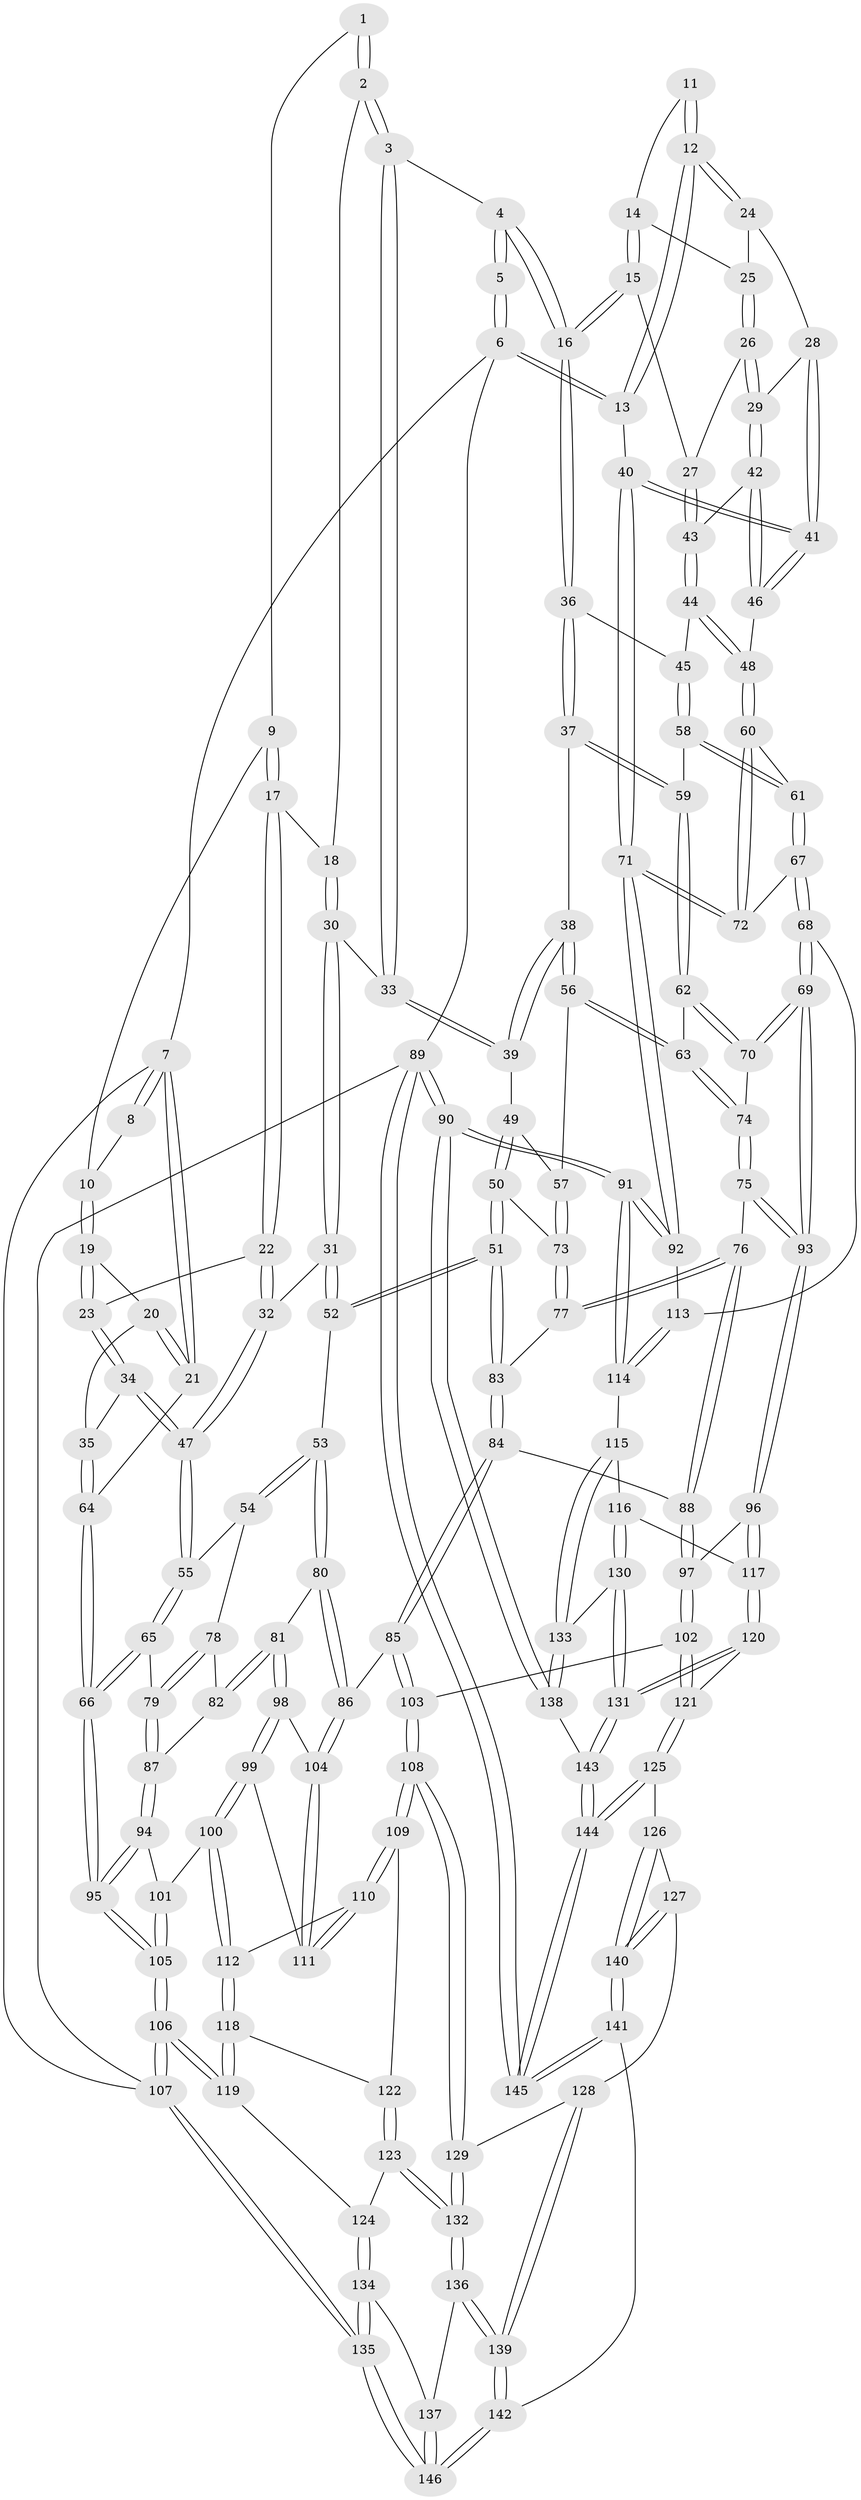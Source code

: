 // coarse degree distribution, {2: 0.0410958904109589, 4: 0.5205479452054794, 3: 0.410958904109589, 5: 0.0273972602739726}
// Generated by graph-tools (version 1.1) at 2025/38/03/04/25 23:38:24]
// undirected, 146 vertices, 362 edges
graph export_dot {
  node [color=gray90,style=filled];
  1 [pos="+0.17871338205125212+0"];
  2 [pos="+0.5158095882483654+0"];
  3 [pos="+0.5876726400255523+0"];
  4 [pos="+0.6675378317732911+0"];
  5 [pos="+0.8473574247041443+0"];
  6 [pos="+1+0"];
  7 [pos="+0+0"];
  8 [pos="+0.04297890330848802+0"];
  9 [pos="+0.20826527794417937+0.041548431956188764"];
  10 [pos="+0.10689427678896377+0.03267311839997938"];
  11 [pos="+0.9782288191543048+0.04503029075332532"];
  12 [pos="+1+0.1890949420956721"];
  13 [pos="+1+0.21855206972243565"];
  14 [pos="+0.9369785275285376+0.08777126876865844"];
  15 [pos="+0.7292454528888858+0"];
  16 [pos="+0.7013981288653357+0"];
  17 [pos="+0.24152161970315172+0.06859587231413955"];
  18 [pos="+0.4095726905151991+0"];
  19 [pos="+0.08478993028680261+0.09763035032523769"];
  20 [pos="+0+0.0961540610757134"];
  21 [pos="+0+0.011503532055625041"];
  22 [pos="+0.21372999611734628+0.13130233809044417"];
  23 [pos="+0.11129943707666118+0.13762478735869124"];
  24 [pos="+0.9542023209433194+0.1021990085069833"];
  25 [pos="+0.9376397969148847+0.08857258737933471"];
  26 [pos="+0.900304110343771+0.15729553938607108"];
  27 [pos="+0.8269649080292973+0.11631256540082856"];
  28 [pos="+0.925807287544057+0.1632375760606882"];
  29 [pos="+0.9086276463638547+0.16500990824825976"];
  30 [pos="+0.37034941011259653+0.1955561584114459"];
  31 [pos="+0.3611118199419049+0.2065590984145008"];
  32 [pos="+0.2585212480457876+0.19608796344972"];
  33 [pos="+0.5148228895019166+0.22293681296381054"];
  34 [pos="+0.09368032581274444+0.24511561210024013"];
  35 [pos="+0.038866506100222006+0.2525176391176893"];
  36 [pos="+0.6853813390147822+0.16805690340285073"];
  37 [pos="+0.6334956025681693+0.243195925472892"];
  38 [pos="+0.584535200681846+0.25000109601676007"];
  39 [pos="+0.5239224678517751+0.23463120358345999"];
  40 [pos="+1+0.24613184604046834"];
  41 [pos="+1+0.2532442951797389"];
  42 [pos="+0.8949892064032762+0.22760167727165276"];
  43 [pos="+0.8405335568204646+0.2255032239018236"];
  44 [pos="+0.812307243715987+0.2533536098101357"];
  45 [pos="+0.780134681199032+0.25818979652567153"];
  46 [pos="+0.9702284843050276+0.28663263149620766"];
  47 [pos="+0.15998455694560576+0.3060730481487698"];
  48 [pos="+0.8896981155976486+0.35180953846244467"];
  49 [pos="+0.5043791257765189+0.27507163474262497"];
  50 [pos="+0.3897458469502812+0.3689304592892352"];
  51 [pos="+0.37396660827237066+0.37085108853422194"];
  52 [pos="+0.36615273875845517+0.3661041584805287"];
  53 [pos="+0.30911311789200296+0.3796017947799081"];
  54 [pos="+0.1818803004203576+0.3626824594578626"];
  55 [pos="+0.17346180383074863+0.35339616069357155"];
  56 [pos="+0.548069147785749+0.3767714098365196"];
  57 [pos="+0.5467299567155105+0.37694522011255993"];
  58 [pos="+0.7445092671383852+0.3502687703419432"];
  59 [pos="+0.6721095397187574+0.349398302279578"];
  60 [pos="+0.871992017279517+0.38992899484889937"];
  61 [pos="+0.8291626191063974+0.4298364153927971"];
  62 [pos="+0.6639509935306934+0.3593601189679822"];
  63 [pos="+0.6096956600244123+0.3940883779596193"];
  64 [pos="+0+0.3397303598517885"];
  65 [pos="+0+0.4365663976741649"];
  66 [pos="+0+0.4268466513149836"];
  67 [pos="+0.8130890907197923+0.5516250005705542"];
  68 [pos="+0.8084848276801062+0.5620877394547285"];
  69 [pos="+0.8027326262662069+0.5657558665722072"];
  70 [pos="+0.7181901873264914+0.5040651524859455"];
  71 [pos="+1+0.445110269295006"];
  72 [pos="+1+0.4561209646598557"];
  73 [pos="+0.5149327862306277+0.3911228780816309"];
  74 [pos="+0.6139878941276413+0.46955056590014005"];
  75 [pos="+0.5640428144339118+0.5211283922258136"];
  76 [pos="+0.5578773104767416+0.5238071967925035"];
  77 [pos="+0.5210806607372018+0.4877108361369951"];
  78 [pos="+0.18026407963288232+0.37094656633334777"];
  79 [pos="+0.049527121328718726+0.4934745473588967"];
  80 [pos="+0.2640056999144221+0.5478426692869107"];
  81 [pos="+0.26278874195865637+0.5482118974252946"];
  82 [pos="+0.17235191825565693+0.48437841389740954"];
  83 [pos="+0.40457759758039896+0.48859478055158806"];
  84 [pos="+0.39423567462008857+0.5393594470864708"];
  85 [pos="+0.3795659556085047+0.5685704201592879"];
  86 [pos="+0.3500153021769662+0.5689498155465819"];
  87 [pos="+0.10899141157872978+0.5382992361298453"];
  88 [pos="+0.5460214339780244+0.5543155600533287"];
  89 [pos="+1+1"];
  90 [pos="+1+1"];
  91 [pos="+1+0.8002238997098227"];
  92 [pos="+1+0.4997743656314821"];
  93 [pos="+0.7659556397379351+0.6177601021511162"];
  94 [pos="+0.1090395560263425+0.573990185952015"];
  95 [pos="+0+0.6708481421951297"];
  96 [pos="+0.7492668604071129+0.6540066935985094"];
  97 [pos="+0.5404671309749967+0.6680859368583607"];
  98 [pos="+0.23467951111382376+0.5913693427808566"];
  99 [pos="+0.2124078265663234+0.6175564609316981"];
  100 [pos="+0.16049827664530442+0.6600381914064164"];
  101 [pos="+0.1559271864436428+0.6563870664914421"];
  102 [pos="+0.482304621640183+0.7171356355131947"];
  103 [pos="+0.4531546125230793+0.7169816631873203"];
  104 [pos="+0.30043460223304147+0.6424691937672491"];
  105 [pos="+0+0.7016619602484251"];
  106 [pos="+0+0.8411192431834879"];
  107 [pos="+0+1"];
  108 [pos="+0.41147654609110923+0.7459866697452038"];
  109 [pos="+0.4000166054416812+0.7464425690211216"];
  110 [pos="+0.3074485423264963+0.7073428896235925"];
  111 [pos="+0.29673236655471086+0.6580825971358769"];
  112 [pos="+0.17339501543024707+0.7152689426427168"];
  113 [pos="+0.8821948066705242+0.5968070731788931"];
  114 [pos="+1+0.7741218143086235"];
  115 [pos="+0.9738165396314311+0.8019682889495617"];
  116 [pos="+0.8833300431019792+0.7881115780586357"];
  117 [pos="+0.757392039887614+0.706263397028569"];
  118 [pos="+0.16437225426351884+0.7499252302984023"];
  119 [pos="+0.15895806979474267+0.7599187892770981"];
  120 [pos="+0.7036792457120821+0.8263365881089945"];
  121 [pos="+0.5927443865537837+0.8621609346015725"];
  122 [pos="+0.31045358328994377+0.8018482718124016"];
  123 [pos="+0.2929552357941253+0.8330038653328474"];
  124 [pos="+0.174499024896657+0.8409881425046422"];
  125 [pos="+0.5897645352575713+0.8710394173780437"];
  126 [pos="+0.5641473663437105+0.8957706559763399"];
  127 [pos="+0.45342777887259117+0.9109455742782467"];
  128 [pos="+0.42875568076219617+0.905890808523566"];
  129 [pos="+0.40347241431729947+0.8467904941506065"];
  130 [pos="+0.8103755348367304+0.8991719307550019"];
  131 [pos="+0.772837542909375+0.9121031853612392"];
  132 [pos="+0.30113661546060205+0.9112757633214496"];
  133 [pos="+0.9000761127017647+0.917435782504746"];
  134 [pos="+0.1663086333437278+0.9256126311782727"];
  135 [pos="+0+1"];
  136 [pos="+0.30100962445449153+0.9115488431723195"];
  137 [pos="+0.285490397130154+0.9246720065990437"];
  138 [pos="+0.9049932844580353+0.9369781986055636"];
  139 [pos="+0.39966297785715466+0.954032014232426"];
  140 [pos="+0.508246272061157+1"];
  141 [pos="+0.47993094806871994+1"];
  142 [pos="+0.39541196318922733+1"];
  143 [pos="+0.7527644947536482+1"];
  144 [pos="+0.7484458531082894+1"];
  145 [pos="+0.747526715500778+1"];
  146 [pos="+0.3919046523391995+1"];
  1 -- 2;
  1 -- 2;
  1 -- 9;
  2 -- 3;
  2 -- 3;
  2 -- 18;
  3 -- 4;
  3 -- 33;
  3 -- 33;
  4 -- 5;
  4 -- 5;
  4 -- 16;
  4 -- 16;
  5 -- 6;
  5 -- 6;
  6 -- 7;
  6 -- 13;
  6 -- 13;
  6 -- 89;
  7 -- 8;
  7 -- 8;
  7 -- 21;
  7 -- 21;
  7 -- 107;
  8 -- 10;
  9 -- 10;
  9 -- 17;
  9 -- 17;
  10 -- 19;
  10 -- 19;
  11 -- 12;
  11 -- 12;
  11 -- 14;
  12 -- 13;
  12 -- 13;
  12 -- 24;
  12 -- 24;
  13 -- 40;
  14 -- 15;
  14 -- 15;
  14 -- 25;
  15 -- 16;
  15 -- 16;
  15 -- 27;
  16 -- 36;
  16 -- 36;
  17 -- 18;
  17 -- 22;
  17 -- 22;
  18 -- 30;
  18 -- 30;
  19 -- 20;
  19 -- 23;
  19 -- 23;
  20 -- 21;
  20 -- 21;
  20 -- 35;
  21 -- 64;
  22 -- 23;
  22 -- 32;
  22 -- 32;
  23 -- 34;
  23 -- 34;
  24 -- 25;
  24 -- 28;
  25 -- 26;
  25 -- 26;
  26 -- 27;
  26 -- 29;
  26 -- 29;
  27 -- 43;
  27 -- 43;
  28 -- 29;
  28 -- 41;
  28 -- 41;
  29 -- 42;
  29 -- 42;
  30 -- 31;
  30 -- 31;
  30 -- 33;
  31 -- 32;
  31 -- 52;
  31 -- 52;
  32 -- 47;
  32 -- 47;
  33 -- 39;
  33 -- 39;
  34 -- 35;
  34 -- 47;
  34 -- 47;
  35 -- 64;
  35 -- 64;
  36 -- 37;
  36 -- 37;
  36 -- 45;
  37 -- 38;
  37 -- 59;
  37 -- 59;
  38 -- 39;
  38 -- 39;
  38 -- 56;
  38 -- 56;
  39 -- 49;
  40 -- 41;
  40 -- 41;
  40 -- 71;
  40 -- 71;
  41 -- 46;
  41 -- 46;
  42 -- 43;
  42 -- 46;
  42 -- 46;
  43 -- 44;
  43 -- 44;
  44 -- 45;
  44 -- 48;
  44 -- 48;
  45 -- 58;
  45 -- 58;
  46 -- 48;
  47 -- 55;
  47 -- 55;
  48 -- 60;
  48 -- 60;
  49 -- 50;
  49 -- 50;
  49 -- 57;
  50 -- 51;
  50 -- 51;
  50 -- 73;
  51 -- 52;
  51 -- 52;
  51 -- 83;
  51 -- 83;
  52 -- 53;
  53 -- 54;
  53 -- 54;
  53 -- 80;
  53 -- 80;
  54 -- 55;
  54 -- 78;
  55 -- 65;
  55 -- 65;
  56 -- 57;
  56 -- 63;
  56 -- 63;
  57 -- 73;
  57 -- 73;
  58 -- 59;
  58 -- 61;
  58 -- 61;
  59 -- 62;
  59 -- 62;
  60 -- 61;
  60 -- 72;
  60 -- 72;
  61 -- 67;
  61 -- 67;
  62 -- 63;
  62 -- 70;
  62 -- 70;
  63 -- 74;
  63 -- 74;
  64 -- 66;
  64 -- 66;
  65 -- 66;
  65 -- 66;
  65 -- 79;
  66 -- 95;
  66 -- 95;
  67 -- 68;
  67 -- 68;
  67 -- 72;
  68 -- 69;
  68 -- 69;
  68 -- 113;
  69 -- 70;
  69 -- 70;
  69 -- 93;
  69 -- 93;
  70 -- 74;
  71 -- 72;
  71 -- 72;
  71 -- 92;
  71 -- 92;
  73 -- 77;
  73 -- 77;
  74 -- 75;
  74 -- 75;
  75 -- 76;
  75 -- 93;
  75 -- 93;
  76 -- 77;
  76 -- 77;
  76 -- 88;
  76 -- 88;
  77 -- 83;
  78 -- 79;
  78 -- 79;
  78 -- 82;
  79 -- 87;
  79 -- 87;
  80 -- 81;
  80 -- 86;
  80 -- 86;
  81 -- 82;
  81 -- 82;
  81 -- 98;
  81 -- 98;
  82 -- 87;
  83 -- 84;
  83 -- 84;
  84 -- 85;
  84 -- 85;
  84 -- 88;
  85 -- 86;
  85 -- 103;
  85 -- 103;
  86 -- 104;
  86 -- 104;
  87 -- 94;
  87 -- 94;
  88 -- 97;
  88 -- 97;
  89 -- 90;
  89 -- 90;
  89 -- 145;
  89 -- 145;
  89 -- 107;
  90 -- 91;
  90 -- 91;
  90 -- 138;
  90 -- 138;
  91 -- 92;
  91 -- 92;
  91 -- 114;
  91 -- 114;
  92 -- 113;
  93 -- 96;
  93 -- 96;
  94 -- 95;
  94 -- 95;
  94 -- 101;
  95 -- 105;
  95 -- 105;
  96 -- 97;
  96 -- 117;
  96 -- 117;
  97 -- 102;
  97 -- 102;
  98 -- 99;
  98 -- 99;
  98 -- 104;
  99 -- 100;
  99 -- 100;
  99 -- 111;
  100 -- 101;
  100 -- 112;
  100 -- 112;
  101 -- 105;
  101 -- 105;
  102 -- 103;
  102 -- 121;
  102 -- 121;
  103 -- 108;
  103 -- 108;
  104 -- 111;
  104 -- 111;
  105 -- 106;
  105 -- 106;
  106 -- 107;
  106 -- 107;
  106 -- 119;
  106 -- 119;
  107 -- 135;
  107 -- 135;
  108 -- 109;
  108 -- 109;
  108 -- 129;
  108 -- 129;
  109 -- 110;
  109 -- 110;
  109 -- 122;
  110 -- 111;
  110 -- 111;
  110 -- 112;
  112 -- 118;
  112 -- 118;
  113 -- 114;
  113 -- 114;
  114 -- 115;
  115 -- 116;
  115 -- 133;
  115 -- 133;
  116 -- 117;
  116 -- 130;
  116 -- 130;
  117 -- 120;
  117 -- 120;
  118 -- 119;
  118 -- 119;
  118 -- 122;
  119 -- 124;
  120 -- 121;
  120 -- 131;
  120 -- 131;
  121 -- 125;
  121 -- 125;
  122 -- 123;
  122 -- 123;
  123 -- 124;
  123 -- 132;
  123 -- 132;
  124 -- 134;
  124 -- 134;
  125 -- 126;
  125 -- 144;
  125 -- 144;
  126 -- 127;
  126 -- 140;
  126 -- 140;
  127 -- 128;
  127 -- 140;
  127 -- 140;
  128 -- 129;
  128 -- 139;
  128 -- 139;
  129 -- 132;
  129 -- 132;
  130 -- 131;
  130 -- 131;
  130 -- 133;
  131 -- 143;
  131 -- 143;
  132 -- 136;
  132 -- 136;
  133 -- 138;
  133 -- 138;
  134 -- 135;
  134 -- 135;
  134 -- 137;
  135 -- 146;
  135 -- 146;
  136 -- 137;
  136 -- 139;
  136 -- 139;
  137 -- 146;
  137 -- 146;
  138 -- 143;
  139 -- 142;
  139 -- 142;
  140 -- 141;
  140 -- 141;
  141 -- 142;
  141 -- 145;
  141 -- 145;
  142 -- 146;
  142 -- 146;
  143 -- 144;
  143 -- 144;
  144 -- 145;
  144 -- 145;
}
